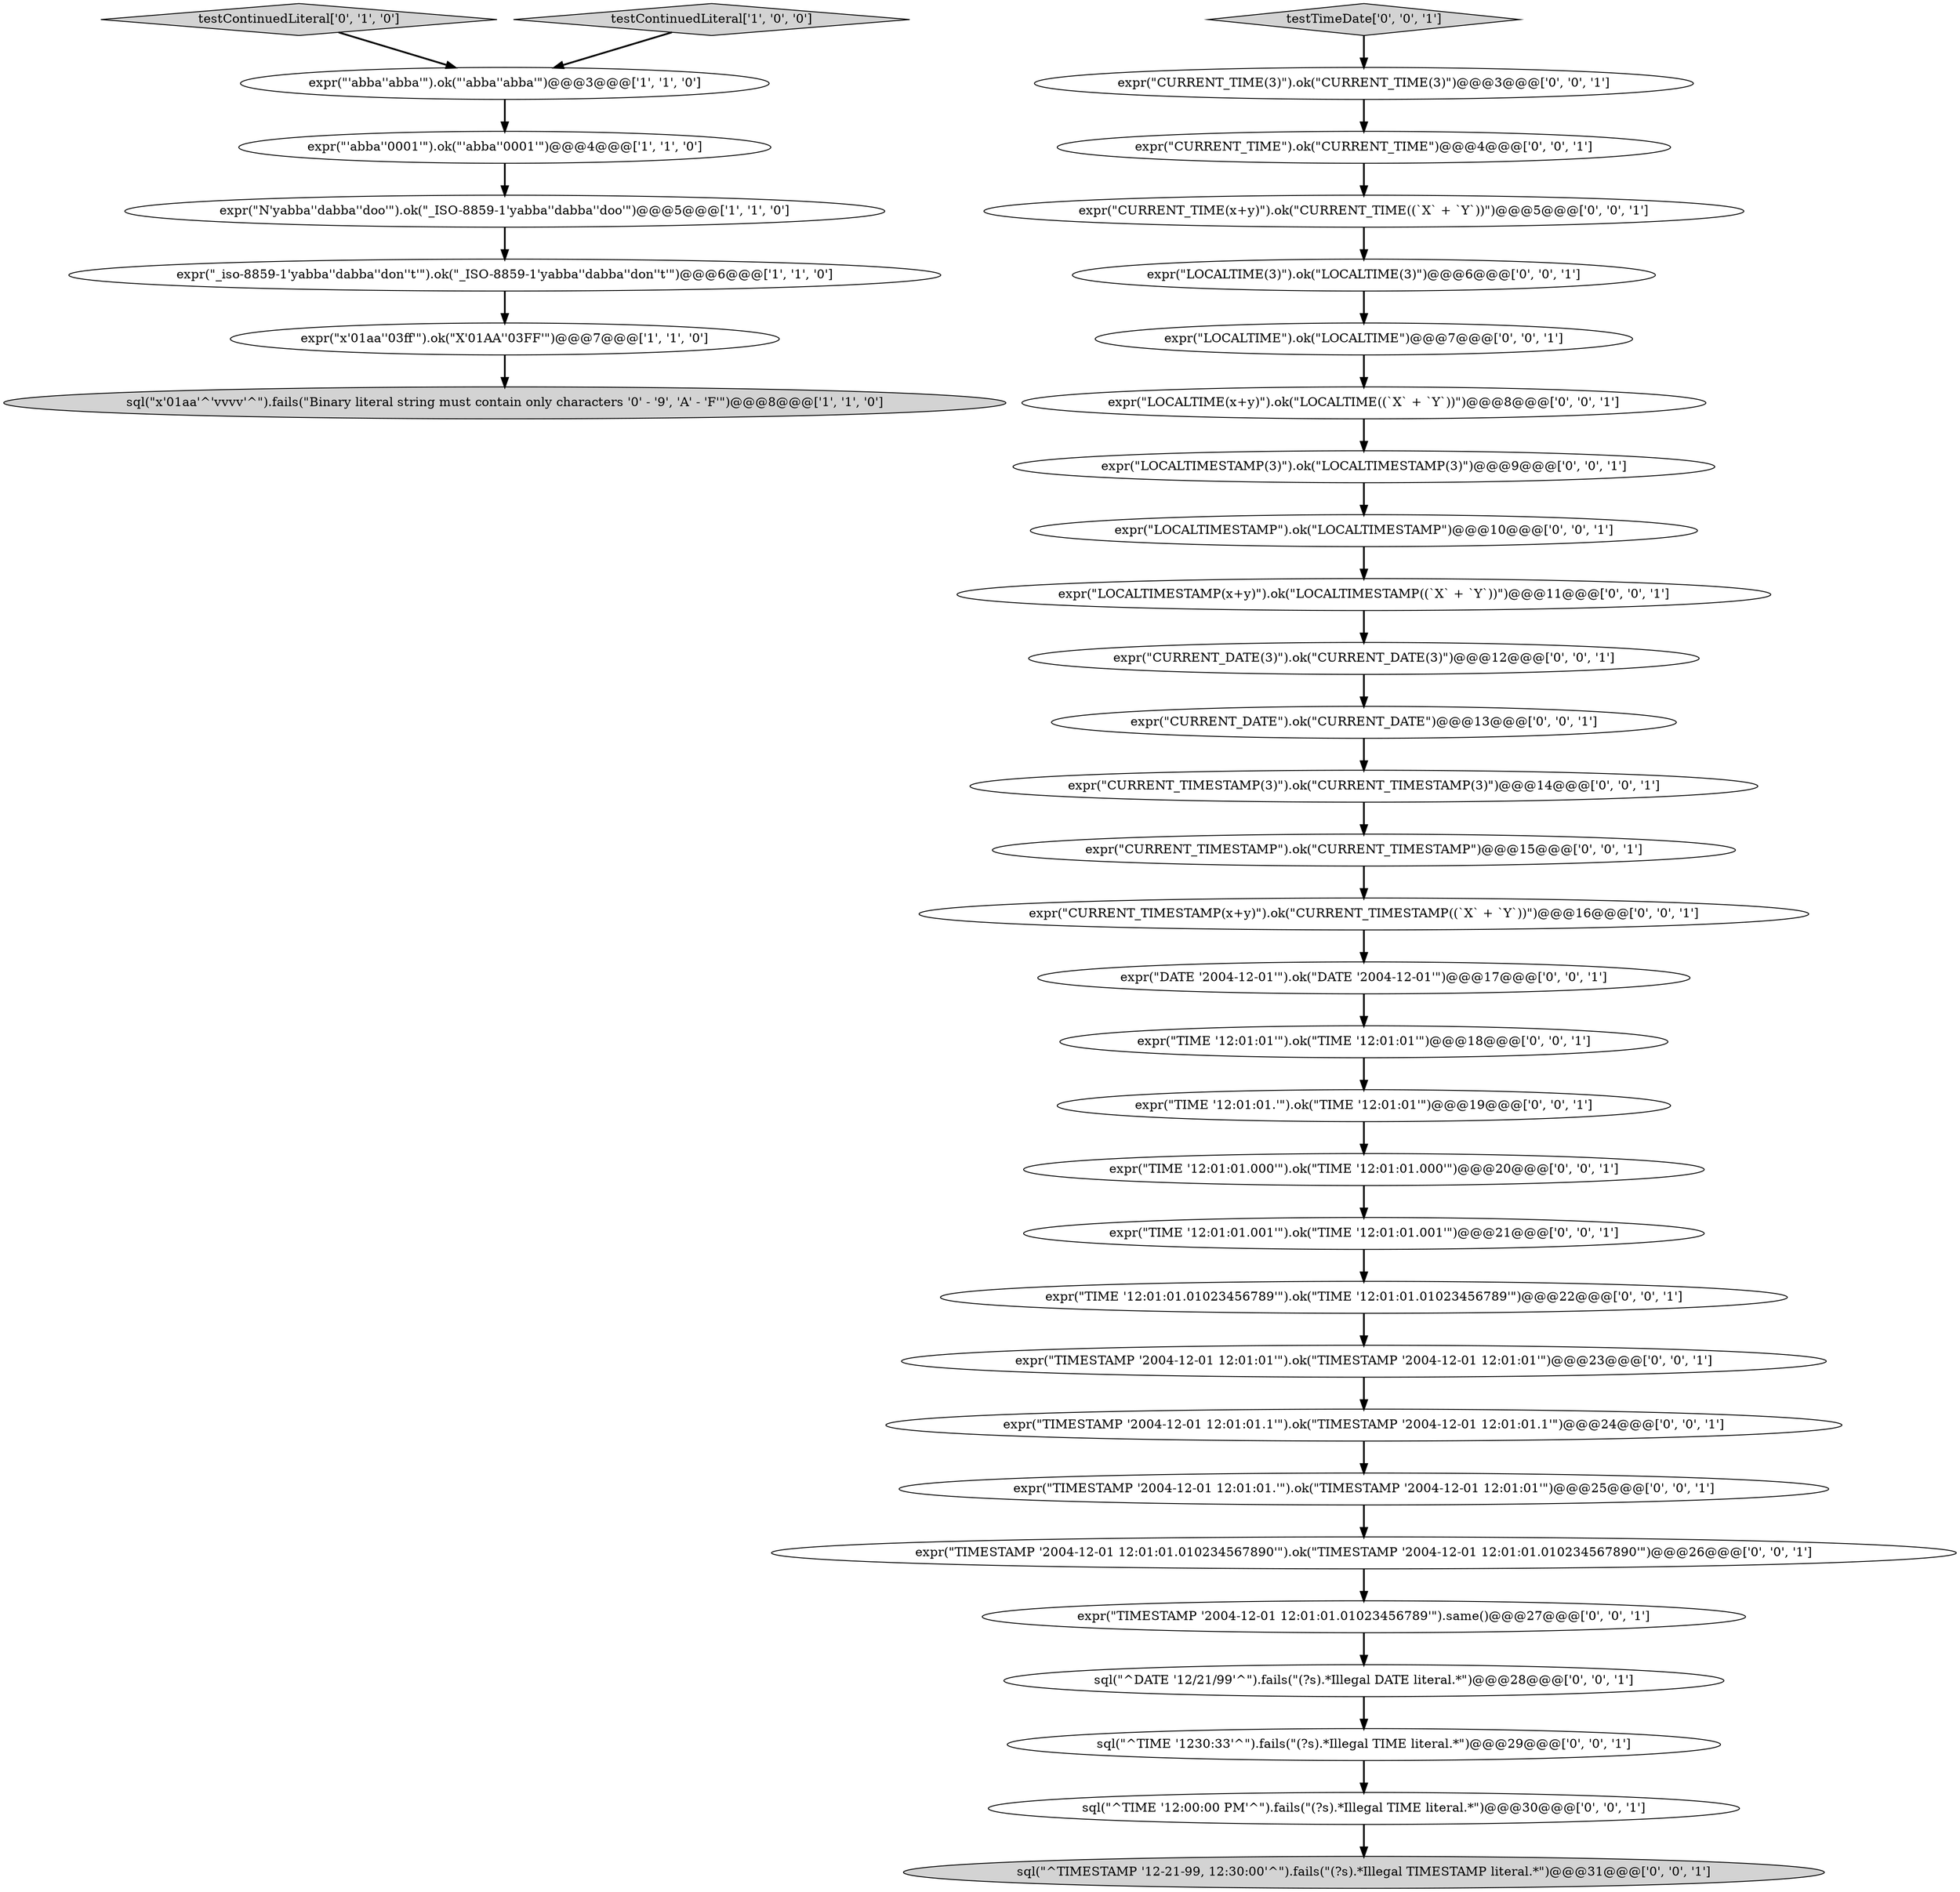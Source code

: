 digraph {
7 [style = filled, label = "testContinuedLiteral['0', '1', '0']", fillcolor = lightgray, shape = diamond image = "AAA0AAABBB2BBB"];
30 [style = filled, label = "expr(\"TIMESTAMP '2004-12-01 12:01:01.'\").ok(\"TIMESTAMP '2004-12-01 12:01:01'\")@@@25@@@['0', '0', '1']", fillcolor = white, shape = ellipse image = "AAA0AAABBB3BBB"];
34 [style = filled, label = "sql(\"^TIME '12:00:00 PM'^\").fails(\"(?s).*Illegal TIME literal.*\")@@@30@@@['0', '0', '1']", fillcolor = white, shape = ellipse image = "AAA0AAABBB3BBB"];
20 [style = filled, label = "sql(\"^DATE '12/21/99'^\").fails(\"(?s).*Illegal DATE literal.*\")@@@28@@@['0', '0', '1']", fillcolor = white, shape = ellipse image = "AAA0AAABBB3BBB"];
12 [style = filled, label = "expr(\"CURRENT_TIMESTAMP(x+y)\").ok(\"CURRENT_TIMESTAMP((`X` + `Y`))\")@@@16@@@['0', '0', '1']", fillcolor = white, shape = ellipse image = "AAA0AAABBB3BBB"];
32 [style = filled, label = "expr(\"TIMESTAMP '2004-12-01 12:01:01.010234567890'\").ok(\"TIMESTAMP '2004-12-01 12:01:01.010234567890'\")@@@26@@@['0', '0', '1']", fillcolor = white, shape = ellipse image = "AAA0AAABBB3BBB"];
10 [style = filled, label = "expr(\"TIME '12:01:01.01023456789'\").ok(\"TIME '12:01:01.01023456789'\")@@@22@@@['0', '0', '1']", fillcolor = white, shape = ellipse image = "AAA0AAABBB3BBB"];
5 [style = filled, label = "expr(\"_iso-8859-1'yabba''dabba''don''t'\").ok(\"_ISO-8859-1'yabba''dabba''don''t'\")@@@6@@@['1', '1', '0']", fillcolor = white, shape = ellipse image = "AAA0AAABBB1BBB"];
6 [style = filled, label = "testContinuedLiteral['1', '0', '0']", fillcolor = lightgray, shape = diamond image = "AAA0AAABBB1BBB"];
17 [style = filled, label = "expr(\"TIMESTAMP '2004-12-01 12:01:01'\").ok(\"TIMESTAMP '2004-12-01 12:01:01'\")@@@23@@@['0', '0', '1']", fillcolor = white, shape = ellipse image = "AAA0AAABBB3BBB"];
15 [style = filled, label = "expr(\"CURRENT_TIME(3)\").ok(\"CURRENT_TIME(3)\")@@@3@@@['0', '0', '1']", fillcolor = white, shape = ellipse image = "AAA0AAABBB3BBB"];
16 [style = filled, label = "expr(\"TIME '12:01:01.001'\").ok(\"TIME '12:01:01.001'\")@@@21@@@['0', '0', '1']", fillcolor = white, shape = ellipse image = "AAA0AAABBB3BBB"];
27 [style = filled, label = "expr(\"CURRENT_DATE\").ok(\"CURRENT_DATE\")@@@13@@@['0', '0', '1']", fillcolor = white, shape = ellipse image = "AAA0AAABBB3BBB"];
2 [style = filled, label = "expr(\"'abba''0001'\").ok(\"'abba''0001'\")@@@4@@@['1', '1', '0']", fillcolor = white, shape = ellipse image = "AAA0AAABBB1BBB"];
35 [style = filled, label = "sql(\"^TIMESTAMP '12-21-99, 12:30:00'^\").fails(\"(?s).*Illegal TIMESTAMP literal.*\")@@@31@@@['0', '0', '1']", fillcolor = lightgray, shape = ellipse image = "AAA0AAABBB3BBB"];
4 [style = filled, label = "expr(\"N'yabba''dabba''doo'\").ok(\"_ISO-8859-1'yabba''dabba''doo'\")@@@5@@@['1', '1', '0']", fillcolor = white, shape = ellipse image = "AAA0AAABBB1BBB"];
0 [style = filled, label = "expr(\"'abba''abba'\").ok(\"'abba''abba'\")@@@3@@@['1', '1', '0']", fillcolor = white, shape = ellipse image = "AAA0AAABBB1BBB"];
19 [style = filled, label = "expr(\"LOCALTIME\").ok(\"LOCALTIME\")@@@7@@@['0', '0', '1']", fillcolor = white, shape = ellipse image = "AAA0AAABBB3BBB"];
21 [style = filled, label = "expr(\"LOCALTIMESTAMP\").ok(\"LOCALTIMESTAMP\")@@@10@@@['0', '0', '1']", fillcolor = white, shape = ellipse image = "AAA0AAABBB3BBB"];
25 [style = filled, label = "expr(\"CURRENT_TIMESTAMP(3)\").ok(\"CURRENT_TIMESTAMP(3)\")@@@14@@@['0', '0', '1']", fillcolor = white, shape = ellipse image = "AAA0AAABBB3BBB"];
3 [style = filled, label = "expr(\"x'01aa''03ff'\").ok(\"X'01AA''03FF'\")@@@7@@@['1', '1', '0']", fillcolor = white, shape = ellipse image = "AAA0AAABBB1BBB"];
29 [style = filled, label = "expr(\"LOCALTIMESTAMP(x+y)\").ok(\"LOCALTIMESTAMP((`X` + `Y`))\")@@@11@@@['0', '0', '1']", fillcolor = white, shape = ellipse image = "AAA0AAABBB3BBB"];
14 [style = filled, label = "expr(\"TIMESTAMP '2004-12-01 12:01:01.01023456789'\").same()@@@27@@@['0', '0', '1']", fillcolor = white, shape = ellipse image = "AAA0AAABBB3BBB"];
24 [style = filled, label = "sql(\"^TIME '1230:33'^\").fails(\"(?s).*Illegal TIME literal.*\")@@@29@@@['0', '0', '1']", fillcolor = white, shape = ellipse image = "AAA0AAABBB3BBB"];
28 [style = filled, label = "expr(\"LOCALTIME(x+y)\").ok(\"LOCALTIME((`X` + `Y`))\")@@@8@@@['0', '0', '1']", fillcolor = white, shape = ellipse image = "AAA0AAABBB3BBB"];
1 [style = filled, label = "sql(\"x'01aa'^'vvvv'^\").fails(\"Binary literal string must contain only characters '0' - '9', 'A' - 'F'\")@@@8@@@['1', '1', '0']", fillcolor = lightgray, shape = ellipse image = "AAA0AAABBB1BBB"];
36 [style = filled, label = "expr(\"TIME '12:01:01.000'\").ok(\"TIME '12:01:01.000'\")@@@20@@@['0', '0', '1']", fillcolor = white, shape = ellipse image = "AAA0AAABBB3BBB"];
37 [style = filled, label = "expr(\"LOCALTIMESTAMP(3)\").ok(\"LOCALTIMESTAMP(3)\")@@@9@@@['0', '0', '1']", fillcolor = white, shape = ellipse image = "AAA0AAABBB3BBB"];
31 [style = filled, label = "expr(\"TIME '12:01:01'\").ok(\"TIME '12:01:01'\")@@@18@@@['0', '0', '1']", fillcolor = white, shape = ellipse image = "AAA0AAABBB3BBB"];
9 [style = filled, label = "expr(\"CURRENT_DATE(3)\").ok(\"CURRENT_DATE(3)\")@@@12@@@['0', '0', '1']", fillcolor = white, shape = ellipse image = "AAA0AAABBB3BBB"];
23 [style = filled, label = "expr(\"CURRENT_TIME\").ok(\"CURRENT_TIME\")@@@4@@@['0', '0', '1']", fillcolor = white, shape = ellipse image = "AAA0AAABBB3BBB"];
33 [style = filled, label = "expr(\"DATE '2004-12-01'\").ok(\"DATE '2004-12-01'\")@@@17@@@['0', '0', '1']", fillcolor = white, shape = ellipse image = "AAA0AAABBB3BBB"];
26 [style = filled, label = "expr(\"TIMESTAMP '2004-12-01 12:01:01.1'\").ok(\"TIMESTAMP '2004-12-01 12:01:01.1'\")@@@24@@@['0', '0', '1']", fillcolor = white, shape = ellipse image = "AAA0AAABBB3BBB"];
18 [style = filled, label = "expr(\"CURRENT_TIME(x+y)\").ok(\"CURRENT_TIME((`X` + `Y`))\")@@@5@@@['0', '0', '1']", fillcolor = white, shape = ellipse image = "AAA0AAABBB3BBB"];
11 [style = filled, label = "testTimeDate['0', '0', '1']", fillcolor = lightgray, shape = diamond image = "AAA0AAABBB3BBB"];
8 [style = filled, label = "expr(\"CURRENT_TIMESTAMP\").ok(\"CURRENT_TIMESTAMP\")@@@15@@@['0', '0', '1']", fillcolor = white, shape = ellipse image = "AAA0AAABBB3BBB"];
22 [style = filled, label = "expr(\"LOCALTIME(3)\").ok(\"LOCALTIME(3)\")@@@6@@@['0', '0', '1']", fillcolor = white, shape = ellipse image = "AAA0AAABBB3BBB"];
13 [style = filled, label = "expr(\"TIME '12:01:01.'\").ok(\"TIME '12:01:01'\")@@@19@@@['0', '0', '1']", fillcolor = white, shape = ellipse image = "AAA0AAABBB3BBB"];
5->3 [style = bold, label=""];
15->23 [style = bold, label=""];
17->26 [style = bold, label=""];
28->37 [style = bold, label=""];
3->1 [style = bold, label=""];
22->19 [style = bold, label=""];
16->10 [style = bold, label=""];
31->13 [style = bold, label=""];
29->9 [style = bold, label=""];
0->2 [style = bold, label=""];
37->21 [style = bold, label=""];
24->34 [style = bold, label=""];
32->14 [style = bold, label=""];
30->32 [style = bold, label=""];
7->0 [style = bold, label=""];
6->0 [style = bold, label=""];
10->17 [style = bold, label=""];
2->4 [style = bold, label=""];
11->15 [style = bold, label=""];
26->30 [style = bold, label=""];
9->27 [style = bold, label=""];
18->22 [style = bold, label=""];
21->29 [style = bold, label=""];
13->36 [style = bold, label=""];
12->33 [style = bold, label=""];
33->31 [style = bold, label=""];
36->16 [style = bold, label=""];
25->8 [style = bold, label=""];
19->28 [style = bold, label=""];
34->35 [style = bold, label=""];
20->24 [style = bold, label=""];
4->5 [style = bold, label=""];
27->25 [style = bold, label=""];
23->18 [style = bold, label=""];
8->12 [style = bold, label=""];
14->20 [style = bold, label=""];
}
